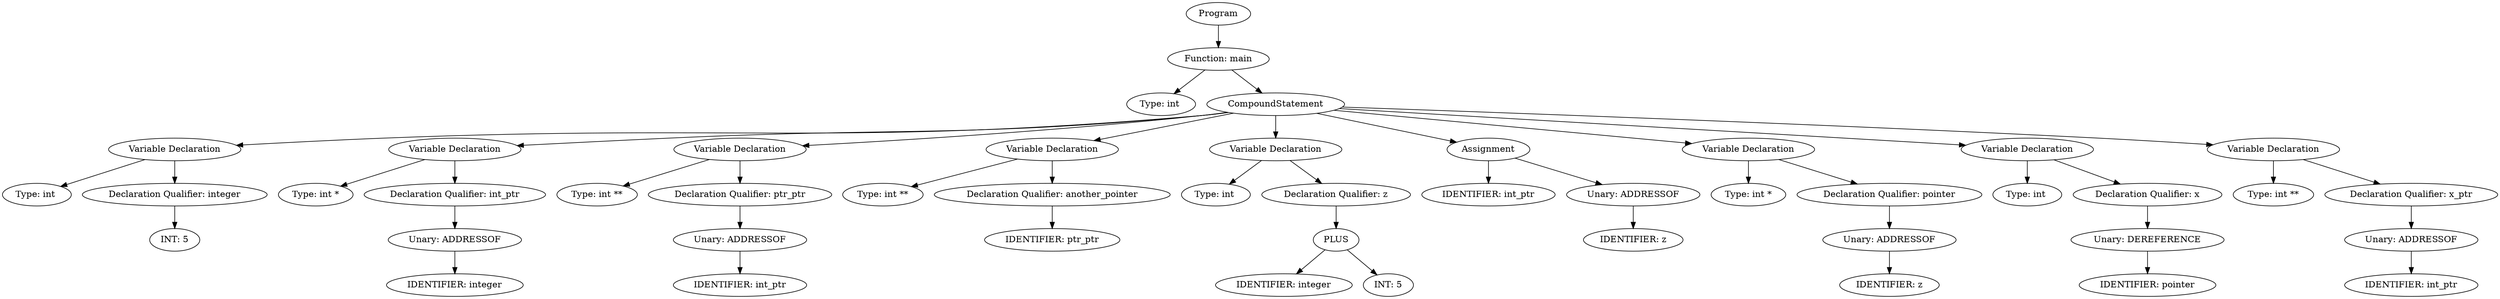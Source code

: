 digraph ExpressionGraph {
4484680672 [label="Program"];
4484680672 -> 4484678416;
4484678416 [label="Function: main"];
4484678416 -> 4484440912;
4484440912 [label="Type: int "];
4484678416 -> 4483333904;
4483333904 [label="CompoundStatement"];
4483333904 -> 4484689408;
4484689408 [label="Variable Declaration"];
4484689408 -> 4484683072;
4484683072 [label="Type: int "];
4484689408 -> 4484678560;
4484678560 [label="Declaration Qualifier: integer"];
4484678560 -> 4484689024;
4484689024 [label="INT: 5"];
4483333904 -> 4484688352;
4484688352 [label="Variable Declaration"];
4484688352 -> 4484686768;
4484686768 [label="Type: int *"];
4484688352 -> 4484677792;
4484677792 [label="Declaration Qualifier: int_ptr"];
4484677792 -> 4484690512;
4484690512 [label="Unary: ADDRESSOF"];
4484690512 -> 4484681872;
4484681872 [label="IDENTIFIER: integer"];
4483333904 -> 4484677888;
4484677888 [label="Variable Declaration"];
4484677888 -> 4484682016;
4484682016 [label="Type: int **"];
4484677888 -> 4484690128;
4484690128 [label="Declaration Qualifier: ptr_ptr"];
4484690128 -> 4484690608;
4484690608 [label="Unary: ADDRESSOF"];
4484690608 -> 4484689552;
4484689552 [label="IDENTIFIER: int_ptr"];
4483333904 -> 4484689936;
4484689936 [label="Variable Declaration"];
4484689936 -> 4484691808;
4484691808 [label="Type: int **"];
4484689936 -> 4484691184;
4484691184 [label="Declaration Qualifier: another_pointer"];
4484691184 -> 4484691520;
4484691520 [label="IDENTIFIER: ptr_ptr"];
4483333904 -> 4484692048;
4484692048 [label="Variable Declaration"];
4484692048 -> 4484692096;
4484692096 [label="Type: int "];
4484692048 -> 4484688448;
4484688448 [label="Declaration Qualifier: z"];
4484688448 -> 4484686720;
4484686720 [label="PLUS"];
4484686720 -> 4484688544;
4484686720 -> 4484689072;
4484688544 [label="IDENTIFIER: integer"];
4484689072 [label="INT: 5"];
4483333904 -> 4484690848;
4484690848 [label="Assignment"];
4484690848 -> 4484691232;
4484691232 [label="IDENTIFIER: int_ptr"];
4484690848 -> 4484680096;
4484680096 [label="Unary: ADDRESSOF"];
4484680096 -> 4484686912;
4484686912 [label="IDENTIFIER: z"];
4483333904 -> 4484688928;
4484688928 [label="Variable Declaration"];
4484688928 -> 4484678176;
4484678176 [label="Type: int *"];
4484688928 -> 4484679760;
4484679760 [label="Declaration Qualifier: pointer"];
4484679760 -> 4484677984;
4484677984 [label="Unary: ADDRESSOF"];
4484677984 -> 4484681680;
4484681680 [label="IDENTIFIER: z"];
4483333904 -> 4484680624;
4484680624 [label="Variable Declaration"];
4484680624 -> 4484692480;
4484692480 [label="Type: int "];
4484680624 -> 4484692768;
4484692768 [label="Declaration Qualifier: x"];
4484692768 -> 4484690464;
4484690464 [label="Unary: DEREFERENCE"];
4484690464 -> 4484689360;
4484689360 [label="IDENTIFIER: pointer"];
4483333904 -> 4484692288;
4484692288 [label="Variable Declaration"];
4484692288 -> 4484678320;
4484678320 [label="Type: int **"];
4484692288 -> 4484689840;
4484689840 [label="Declaration Qualifier: x_ptr"];
4484689840 -> 4484689888;
4484689888 [label="Unary: ADDRESSOF"];
4484689888 -> 4484689648;
4484689648 [label="IDENTIFIER: int_ptr"];
}
